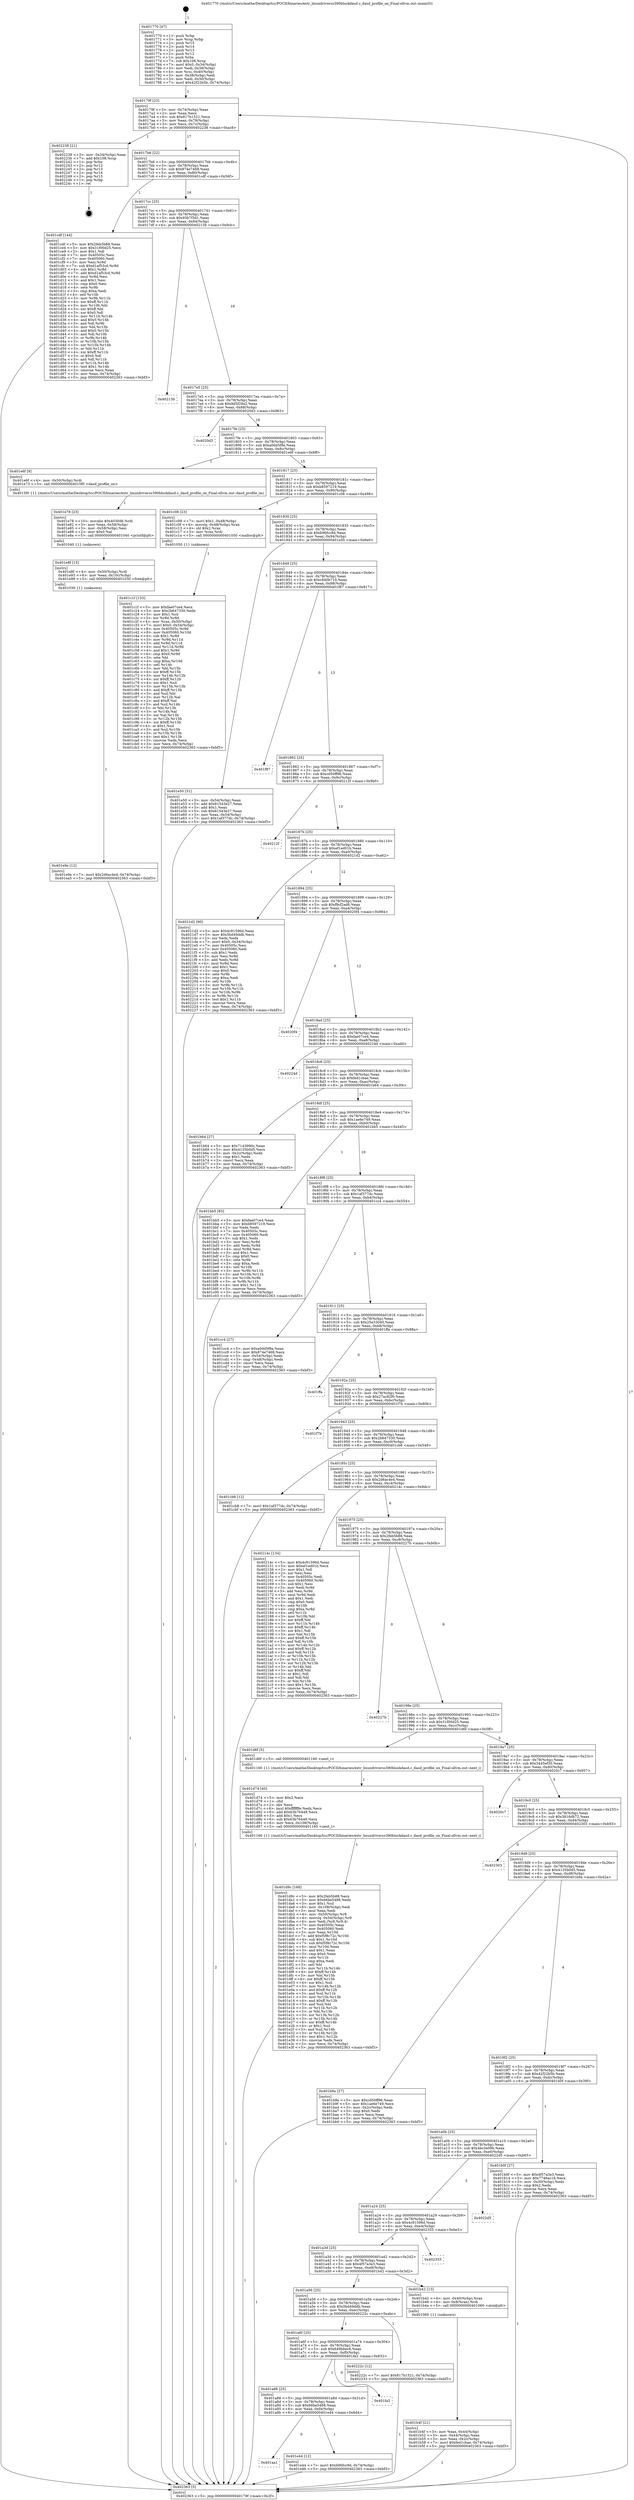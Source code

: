 digraph "0x401770" {
  label = "0x401770 (/mnt/c/Users/mathe/Desktop/tcc/POCII/binaries/extr_linuxdriverss390blockdasd.c_dasd_profile_on_Final-ollvm.out::main(0))"
  labelloc = "t"
  node[shape=record]

  Entry [label="",width=0.3,height=0.3,shape=circle,fillcolor=black,style=filled]
  "0x40179f" [label="{
     0x40179f [23]\l
     | [instrs]\l
     &nbsp;&nbsp;0x40179f \<+3\>: mov -0x74(%rbp),%eax\l
     &nbsp;&nbsp;0x4017a2 \<+2\>: mov %eax,%ecx\l
     &nbsp;&nbsp;0x4017a4 \<+6\>: sub $0x817b1521,%ecx\l
     &nbsp;&nbsp;0x4017aa \<+3\>: mov %eax,-0x78(%rbp)\l
     &nbsp;&nbsp;0x4017ad \<+3\>: mov %ecx,-0x7c(%rbp)\l
     &nbsp;&nbsp;0x4017b0 \<+6\>: je 0000000000402238 \<main+0xac8\>\l
  }"]
  "0x402238" [label="{
     0x402238 [21]\l
     | [instrs]\l
     &nbsp;&nbsp;0x402238 \<+3\>: mov -0x34(%rbp),%eax\l
     &nbsp;&nbsp;0x40223b \<+7\>: add $0x108,%rsp\l
     &nbsp;&nbsp;0x402242 \<+1\>: pop %rbx\l
     &nbsp;&nbsp;0x402243 \<+2\>: pop %r12\l
     &nbsp;&nbsp;0x402245 \<+2\>: pop %r13\l
     &nbsp;&nbsp;0x402247 \<+2\>: pop %r14\l
     &nbsp;&nbsp;0x402249 \<+2\>: pop %r15\l
     &nbsp;&nbsp;0x40224b \<+1\>: pop %rbp\l
     &nbsp;&nbsp;0x40224c \<+1\>: ret\l
  }"]
  "0x4017b6" [label="{
     0x4017b6 [22]\l
     | [instrs]\l
     &nbsp;&nbsp;0x4017b6 \<+5\>: jmp 00000000004017bb \<main+0x4b\>\l
     &nbsp;&nbsp;0x4017bb \<+3\>: mov -0x78(%rbp),%eax\l
     &nbsp;&nbsp;0x4017be \<+5\>: sub $0x874e7468,%eax\l
     &nbsp;&nbsp;0x4017c3 \<+3\>: mov %eax,-0x80(%rbp)\l
     &nbsp;&nbsp;0x4017c6 \<+6\>: je 0000000000401cdf \<main+0x56f\>\l
  }"]
  Exit [label="",width=0.3,height=0.3,shape=circle,fillcolor=black,style=filled,peripheries=2]
  "0x401cdf" [label="{
     0x401cdf [144]\l
     | [instrs]\l
     &nbsp;&nbsp;0x401cdf \<+5\>: mov $0x2feb5b88,%eax\l
     &nbsp;&nbsp;0x401ce4 \<+5\>: mov $0x31f00d25,%ecx\l
     &nbsp;&nbsp;0x401ce9 \<+2\>: mov $0x1,%dl\l
     &nbsp;&nbsp;0x401ceb \<+7\>: mov 0x40505c,%esi\l
     &nbsp;&nbsp;0x401cf2 \<+7\>: mov 0x405060,%edi\l
     &nbsp;&nbsp;0x401cf9 \<+3\>: mov %esi,%r8d\l
     &nbsp;&nbsp;0x401cfc \<+7\>: sub $0xd1af53cd,%r8d\l
     &nbsp;&nbsp;0x401d03 \<+4\>: sub $0x1,%r8d\l
     &nbsp;&nbsp;0x401d07 \<+7\>: add $0xd1af53cd,%r8d\l
     &nbsp;&nbsp;0x401d0e \<+4\>: imul %r8d,%esi\l
     &nbsp;&nbsp;0x401d12 \<+3\>: and $0x1,%esi\l
     &nbsp;&nbsp;0x401d15 \<+3\>: cmp $0x0,%esi\l
     &nbsp;&nbsp;0x401d18 \<+4\>: sete %r9b\l
     &nbsp;&nbsp;0x401d1c \<+3\>: cmp $0xa,%edi\l
     &nbsp;&nbsp;0x401d1f \<+4\>: setl %r10b\l
     &nbsp;&nbsp;0x401d23 \<+3\>: mov %r9b,%r11b\l
     &nbsp;&nbsp;0x401d26 \<+4\>: xor $0xff,%r11b\l
     &nbsp;&nbsp;0x401d2a \<+3\>: mov %r10b,%bl\l
     &nbsp;&nbsp;0x401d2d \<+3\>: xor $0xff,%bl\l
     &nbsp;&nbsp;0x401d30 \<+3\>: xor $0x0,%dl\l
     &nbsp;&nbsp;0x401d33 \<+3\>: mov %r11b,%r14b\l
     &nbsp;&nbsp;0x401d36 \<+4\>: and $0x0,%r14b\l
     &nbsp;&nbsp;0x401d3a \<+3\>: and %dl,%r9b\l
     &nbsp;&nbsp;0x401d3d \<+3\>: mov %bl,%r15b\l
     &nbsp;&nbsp;0x401d40 \<+4\>: and $0x0,%r15b\l
     &nbsp;&nbsp;0x401d44 \<+3\>: and %dl,%r10b\l
     &nbsp;&nbsp;0x401d47 \<+3\>: or %r9b,%r14b\l
     &nbsp;&nbsp;0x401d4a \<+3\>: or %r10b,%r15b\l
     &nbsp;&nbsp;0x401d4d \<+3\>: xor %r15b,%r14b\l
     &nbsp;&nbsp;0x401d50 \<+3\>: or %bl,%r11b\l
     &nbsp;&nbsp;0x401d53 \<+4\>: xor $0xff,%r11b\l
     &nbsp;&nbsp;0x401d57 \<+3\>: or $0x0,%dl\l
     &nbsp;&nbsp;0x401d5a \<+3\>: and %dl,%r11b\l
     &nbsp;&nbsp;0x401d5d \<+3\>: or %r11b,%r14b\l
     &nbsp;&nbsp;0x401d60 \<+4\>: test $0x1,%r14b\l
     &nbsp;&nbsp;0x401d64 \<+3\>: cmovne %ecx,%eax\l
     &nbsp;&nbsp;0x401d67 \<+3\>: mov %eax,-0x74(%rbp)\l
     &nbsp;&nbsp;0x401d6a \<+5\>: jmp 0000000000402363 \<main+0xbf3\>\l
  }"]
  "0x4017cc" [label="{
     0x4017cc [25]\l
     | [instrs]\l
     &nbsp;&nbsp;0x4017cc \<+5\>: jmp 00000000004017d1 \<main+0x61\>\l
     &nbsp;&nbsp;0x4017d1 \<+3\>: mov -0x78(%rbp),%eax\l
     &nbsp;&nbsp;0x4017d4 \<+5\>: sub $0x93b7f3d1,%eax\l
     &nbsp;&nbsp;0x4017d9 \<+6\>: mov %eax,-0x84(%rbp)\l
     &nbsp;&nbsp;0x4017df \<+6\>: je 000000000040213b \<main+0x9cb\>\l
  }"]
  "0x401e9e" [label="{
     0x401e9e [12]\l
     | [instrs]\l
     &nbsp;&nbsp;0x401e9e \<+7\>: movl $0x2d6ac4e4,-0x74(%rbp)\l
     &nbsp;&nbsp;0x401ea5 \<+5\>: jmp 0000000000402363 \<main+0xbf3\>\l
  }"]
  "0x40213b" [label="{
     0x40213b\l
  }", style=dashed]
  "0x4017e5" [label="{
     0x4017e5 [25]\l
     | [instrs]\l
     &nbsp;&nbsp;0x4017e5 \<+5\>: jmp 00000000004017ea \<main+0x7a\>\l
     &nbsp;&nbsp;0x4017ea \<+3\>: mov -0x78(%rbp),%eax\l
     &nbsp;&nbsp;0x4017ed \<+5\>: sub $0x9d5f29a2,%eax\l
     &nbsp;&nbsp;0x4017f2 \<+6\>: mov %eax,-0x88(%rbp)\l
     &nbsp;&nbsp;0x4017f8 \<+6\>: je 00000000004020d3 \<main+0x963\>\l
  }"]
  "0x401e8f" [label="{
     0x401e8f [15]\l
     | [instrs]\l
     &nbsp;&nbsp;0x401e8f \<+4\>: mov -0x50(%rbp),%rdi\l
     &nbsp;&nbsp;0x401e93 \<+6\>: mov %eax,-0x10c(%rbp)\l
     &nbsp;&nbsp;0x401e99 \<+5\>: call 0000000000401030 \<free@plt\>\l
     | [calls]\l
     &nbsp;&nbsp;0x401030 \{1\} (unknown)\l
  }"]
  "0x4020d3" [label="{
     0x4020d3\l
  }", style=dashed]
  "0x4017fe" [label="{
     0x4017fe [25]\l
     | [instrs]\l
     &nbsp;&nbsp;0x4017fe \<+5\>: jmp 0000000000401803 \<main+0x93\>\l
     &nbsp;&nbsp;0x401803 \<+3\>: mov -0x78(%rbp),%eax\l
     &nbsp;&nbsp;0x401806 \<+5\>: sub $0xa0dd5f8e,%eax\l
     &nbsp;&nbsp;0x40180b \<+6\>: mov %eax,-0x8c(%rbp)\l
     &nbsp;&nbsp;0x401811 \<+6\>: je 0000000000401e6f \<main+0x6ff\>\l
  }"]
  "0x401e78" [label="{
     0x401e78 [23]\l
     | [instrs]\l
     &nbsp;&nbsp;0x401e78 \<+10\>: movabs $0x4030d6,%rdi\l
     &nbsp;&nbsp;0x401e82 \<+3\>: mov %eax,-0x58(%rbp)\l
     &nbsp;&nbsp;0x401e85 \<+3\>: mov -0x58(%rbp),%esi\l
     &nbsp;&nbsp;0x401e88 \<+2\>: mov $0x0,%al\l
     &nbsp;&nbsp;0x401e8a \<+5\>: call 0000000000401040 \<printf@plt\>\l
     | [calls]\l
     &nbsp;&nbsp;0x401040 \{1\} (unknown)\l
  }"]
  "0x401e6f" [label="{
     0x401e6f [9]\l
     | [instrs]\l
     &nbsp;&nbsp;0x401e6f \<+4\>: mov -0x50(%rbp),%rdi\l
     &nbsp;&nbsp;0x401e73 \<+5\>: call 00000000004015f0 \<dasd_profile_on\>\l
     | [calls]\l
     &nbsp;&nbsp;0x4015f0 \{1\} (/mnt/c/Users/mathe/Desktop/tcc/POCII/binaries/extr_linuxdriverss390blockdasd.c_dasd_profile_on_Final-ollvm.out::dasd_profile_on)\l
  }"]
  "0x401817" [label="{
     0x401817 [25]\l
     | [instrs]\l
     &nbsp;&nbsp;0x401817 \<+5\>: jmp 000000000040181c \<main+0xac\>\l
     &nbsp;&nbsp;0x40181c \<+3\>: mov -0x78(%rbp),%eax\l
     &nbsp;&nbsp;0x40181f \<+5\>: sub $0xb8597219,%eax\l
     &nbsp;&nbsp;0x401824 \<+6\>: mov %eax,-0x90(%rbp)\l
     &nbsp;&nbsp;0x40182a \<+6\>: je 0000000000401c08 \<main+0x498\>\l
  }"]
  "0x401aa1" [label="{
     0x401aa1\l
  }", style=dashed]
  "0x401c08" [label="{
     0x401c08 [23]\l
     | [instrs]\l
     &nbsp;&nbsp;0x401c08 \<+7\>: movl $0x1,-0x48(%rbp)\l
     &nbsp;&nbsp;0x401c0f \<+4\>: movslq -0x48(%rbp),%rax\l
     &nbsp;&nbsp;0x401c13 \<+4\>: shl $0x2,%rax\l
     &nbsp;&nbsp;0x401c17 \<+3\>: mov %rax,%rdi\l
     &nbsp;&nbsp;0x401c1a \<+5\>: call 0000000000401050 \<malloc@plt\>\l
     | [calls]\l
     &nbsp;&nbsp;0x401050 \{1\} (unknown)\l
  }"]
  "0x401830" [label="{
     0x401830 [25]\l
     | [instrs]\l
     &nbsp;&nbsp;0x401830 \<+5\>: jmp 0000000000401835 \<main+0xc5\>\l
     &nbsp;&nbsp;0x401835 \<+3\>: mov -0x78(%rbp),%eax\l
     &nbsp;&nbsp;0x401838 \<+5\>: sub $0xb96fcc9d,%eax\l
     &nbsp;&nbsp;0x40183d \<+6\>: mov %eax,-0x94(%rbp)\l
     &nbsp;&nbsp;0x401843 \<+6\>: je 0000000000401e50 \<main+0x6e0\>\l
  }"]
  "0x401e44" [label="{
     0x401e44 [12]\l
     | [instrs]\l
     &nbsp;&nbsp;0x401e44 \<+7\>: movl $0xb96fcc9d,-0x74(%rbp)\l
     &nbsp;&nbsp;0x401e4b \<+5\>: jmp 0000000000402363 \<main+0xbf3\>\l
  }"]
  "0x401e50" [label="{
     0x401e50 [31]\l
     | [instrs]\l
     &nbsp;&nbsp;0x401e50 \<+3\>: mov -0x54(%rbp),%eax\l
     &nbsp;&nbsp;0x401e53 \<+5\>: add $0x61543e27,%eax\l
     &nbsp;&nbsp;0x401e58 \<+3\>: add $0x1,%eax\l
     &nbsp;&nbsp;0x401e5b \<+5\>: sub $0x61543e27,%eax\l
     &nbsp;&nbsp;0x401e60 \<+3\>: mov %eax,-0x54(%rbp)\l
     &nbsp;&nbsp;0x401e63 \<+7\>: movl $0x1af377dc,-0x74(%rbp)\l
     &nbsp;&nbsp;0x401e6a \<+5\>: jmp 0000000000402363 \<main+0xbf3\>\l
  }"]
  "0x401849" [label="{
     0x401849 [25]\l
     | [instrs]\l
     &nbsp;&nbsp;0x401849 \<+5\>: jmp 000000000040184e \<main+0xde\>\l
     &nbsp;&nbsp;0x40184e \<+3\>: mov -0x78(%rbp),%eax\l
     &nbsp;&nbsp;0x401851 \<+5\>: sub $0xc840b710,%eax\l
     &nbsp;&nbsp;0x401856 \<+6\>: mov %eax,-0x98(%rbp)\l
     &nbsp;&nbsp;0x40185c \<+6\>: je 0000000000401f87 \<main+0x817\>\l
  }"]
  "0x401a88" [label="{
     0x401a88 [25]\l
     | [instrs]\l
     &nbsp;&nbsp;0x401a88 \<+5\>: jmp 0000000000401a8d \<main+0x31d\>\l
     &nbsp;&nbsp;0x401a8d \<+3\>: mov -0x78(%rbp),%eax\l
     &nbsp;&nbsp;0x401a90 \<+5\>: sub $0x66be5488,%eax\l
     &nbsp;&nbsp;0x401a95 \<+6\>: mov %eax,-0xf4(%rbp)\l
     &nbsp;&nbsp;0x401a9b \<+6\>: je 0000000000401e44 \<main+0x6d4\>\l
  }"]
  "0x401f87" [label="{
     0x401f87\l
  }", style=dashed]
  "0x401862" [label="{
     0x401862 [25]\l
     | [instrs]\l
     &nbsp;&nbsp;0x401862 \<+5\>: jmp 0000000000401867 \<main+0xf7\>\l
     &nbsp;&nbsp;0x401867 \<+3\>: mov -0x78(%rbp),%eax\l
     &nbsp;&nbsp;0x40186a \<+5\>: sub $0xcd50ff96,%eax\l
     &nbsp;&nbsp;0x40186f \<+6\>: mov %eax,-0x9c(%rbp)\l
     &nbsp;&nbsp;0x401875 \<+6\>: je 000000000040212f \<main+0x9bf\>\l
  }"]
  "0x401fa2" [label="{
     0x401fa2\l
  }", style=dashed]
  "0x40212f" [label="{
     0x40212f\l
  }", style=dashed]
  "0x40187b" [label="{
     0x40187b [25]\l
     | [instrs]\l
     &nbsp;&nbsp;0x40187b \<+5\>: jmp 0000000000401880 \<main+0x110\>\l
     &nbsp;&nbsp;0x401880 \<+3\>: mov -0x78(%rbp),%eax\l
     &nbsp;&nbsp;0x401883 \<+5\>: sub $0xef1ed01b,%eax\l
     &nbsp;&nbsp;0x401888 \<+6\>: mov %eax,-0xa0(%rbp)\l
     &nbsp;&nbsp;0x40188e \<+6\>: je 00000000004021d2 \<main+0xa62\>\l
  }"]
  "0x401a6f" [label="{
     0x401a6f [25]\l
     | [instrs]\l
     &nbsp;&nbsp;0x401a6f \<+5\>: jmp 0000000000401a74 \<main+0x304\>\l
     &nbsp;&nbsp;0x401a74 \<+3\>: mov -0x78(%rbp),%eax\l
     &nbsp;&nbsp;0x401a77 \<+5\>: sub $0x649bbec6,%eax\l
     &nbsp;&nbsp;0x401a7c \<+6\>: mov %eax,-0xf0(%rbp)\l
     &nbsp;&nbsp;0x401a82 \<+6\>: je 0000000000401fa2 \<main+0x832\>\l
  }"]
  "0x4021d2" [label="{
     0x4021d2 [90]\l
     | [instrs]\l
     &nbsp;&nbsp;0x4021d2 \<+5\>: mov $0x4c91596d,%eax\l
     &nbsp;&nbsp;0x4021d7 \<+5\>: mov $0x5bd49ddb,%ecx\l
     &nbsp;&nbsp;0x4021dc \<+2\>: xor %edx,%edx\l
     &nbsp;&nbsp;0x4021de \<+7\>: movl $0x0,-0x34(%rbp)\l
     &nbsp;&nbsp;0x4021e5 \<+7\>: mov 0x40505c,%esi\l
     &nbsp;&nbsp;0x4021ec \<+7\>: mov 0x405060,%edi\l
     &nbsp;&nbsp;0x4021f3 \<+3\>: sub $0x1,%edx\l
     &nbsp;&nbsp;0x4021f6 \<+3\>: mov %esi,%r8d\l
     &nbsp;&nbsp;0x4021f9 \<+3\>: add %edx,%r8d\l
     &nbsp;&nbsp;0x4021fc \<+4\>: imul %r8d,%esi\l
     &nbsp;&nbsp;0x402200 \<+3\>: and $0x1,%esi\l
     &nbsp;&nbsp;0x402203 \<+3\>: cmp $0x0,%esi\l
     &nbsp;&nbsp;0x402206 \<+4\>: sete %r9b\l
     &nbsp;&nbsp;0x40220a \<+3\>: cmp $0xa,%edi\l
     &nbsp;&nbsp;0x40220d \<+4\>: setl %r10b\l
     &nbsp;&nbsp;0x402211 \<+3\>: mov %r9b,%r11b\l
     &nbsp;&nbsp;0x402214 \<+3\>: and %r10b,%r11b\l
     &nbsp;&nbsp;0x402217 \<+3\>: xor %r10b,%r9b\l
     &nbsp;&nbsp;0x40221a \<+3\>: or %r9b,%r11b\l
     &nbsp;&nbsp;0x40221d \<+4\>: test $0x1,%r11b\l
     &nbsp;&nbsp;0x402221 \<+3\>: cmovne %ecx,%eax\l
     &nbsp;&nbsp;0x402224 \<+3\>: mov %eax,-0x74(%rbp)\l
     &nbsp;&nbsp;0x402227 \<+5\>: jmp 0000000000402363 \<main+0xbf3\>\l
  }"]
  "0x401894" [label="{
     0x401894 [25]\l
     | [instrs]\l
     &nbsp;&nbsp;0x401894 \<+5\>: jmp 0000000000401899 \<main+0x129\>\l
     &nbsp;&nbsp;0x401899 \<+3\>: mov -0x78(%rbp),%eax\l
     &nbsp;&nbsp;0x40189c \<+5\>: sub $0xf9cf2ad6,%eax\l
     &nbsp;&nbsp;0x4018a1 \<+6\>: mov %eax,-0xa4(%rbp)\l
     &nbsp;&nbsp;0x4018a7 \<+6\>: je 00000000004020f4 \<main+0x984\>\l
  }"]
  "0x40222c" [label="{
     0x40222c [12]\l
     | [instrs]\l
     &nbsp;&nbsp;0x40222c \<+7\>: movl $0x817b1521,-0x74(%rbp)\l
     &nbsp;&nbsp;0x402233 \<+5\>: jmp 0000000000402363 \<main+0xbf3\>\l
  }"]
  "0x4020f4" [label="{
     0x4020f4\l
  }", style=dashed]
  "0x4018ad" [label="{
     0x4018ad [25]\l
     | [instrs]\l
     &nbsp;&nbsp;0x4018ad \<+5\>: jmp 00000000004018b2 \<main+0x142\>\l
     &nbsp;&nbsp;0x4018b2 \<+3\>: mov -0x78(%rbp),%eax\l
     &nbsp;&nbsp;0x4018b5 \<+5\>: sub $0xfae07ce4,%eax\l
     &nbsp;&nbsp;0x4018ba \<+6\>: mov %eax,-0xa8(%rbp)\l
     &nbsp;&nbsp;0x4018c0 \<+6\>: je 000000000040224d \<main+0xadd\>\l
  }"]
  "0x401d9c" [label="{
     0x401d9c [168]\l
     | [instrs]\l
     &nbsp;&nbsp;0x401d9c \<+5\>: mov $0x2feb5b88,%ecx\l
     &nbsp;&nbsp;0x401da1 \<+5\>: mov $0x66be5488,%edx\l
     &nbsp;&nbsp;0x401da6 \<+3\>: mov $0x1,%sil\l
     &nbsp;&nbsp;0x401da9 \<+6\>: mov -0x108(%rbp),%edi\l
     &nbsp;&nbsp;0x401daf \<+3\>: imul %eax,%edi\l
     &nbsp;&nbsp;0x401db2 \<+4\>: mov -0x50(%rbp),%r8\l
     &nbsp;&nbsp;0x401db6 \<+4\>: movslq -0x54(%rbp),%r9\l
     &nbsp;&nbsp;0x401dba \<+4\>: mov %edi,(%r8,%r9,4)\l
     &nbsp;&nbsp;0x401dbe \<+7\>: mov 0x40505c,%eax\l
     &nbsp;&nbsp;0x401dc5 \<+7\>: mov 0x405060,%edi\l
     &nbsp;&nbsp;0x401dcc \<+3\>: mov %eax,%r10d\l
     &nbsp;&nbsp;0x401dcf \<+7\>: add $0xf5f8c72c,%r10d\l
     &nbsp;&nbsp;0x401dd6 \<+4\>: sub $0x1,%r10d\l
     &nbsp;&nbsp;0x401dda \<+7\>: sub $0xf5f8c72c,%r10d\l
     &nbsp;&nbsp;0x401de1 \<+4\>: imul %r10d,%eax\l
     &nbsp;&nbsp;0x401de5 \<+3\>: and $0x1,%eax\l
     &nbsp;&nbsp;0x401de8 \<+3\>: cmp $0x0,%eax\l
     &nbsp;&nbsp;0x401deb \<+4\>: sete %r11b\l
     &nbsp;&nbsp;0x401def \<+3\>: cmp $0xa,%edi\l
     &nbsp;&nbsp;0x401df2 \<+3\>: setl %bl\l
     &nbsp;&nbsp;0x401df5 \<+3\>: mov %r11b,%r14b\l
     &nbsp;&nbsp;0x401df8 \<+4\>: xor $0xff,%r14b\l
     &nbsp;&nbsp;0x401dfc \<+3\>: mov %bl,%r15b\l
     &nbsp;&nbsp;0x401dff \<+4\>: xor $0xff,%r15b\l
     &nbsp;&nbsp;0x401e03 \<+4\>: xor $0x1,%sil\l
     &nbsp;&nbsp;0x401e07 \<+3\>: mov %r14b,%r12b\l
     &nbsp;&nbsp;0x401e0a \<+4\>: and $0xff,%r12b\l
     &nbsp;&nbsp;0x401e0e \<+3\>: and %sil,%r11b\l
     &nbsp;&nbsp;0x401e11 \<+3\>: mov %r15b,%r13b\l
     &nbsp;&nbsp;0x401e14 \<+4\>: and $0xff,%r13b\l
     &nbsp;&nbsp;0x401e18 \<+3\>: and %sil,%bl\l
     &nbsp;&nbsp;0x401e1b \<+3\>: or %r11b,%r12b\l
     &nbsp;&nbsp;0x401e1e \<+3\>: or %bl,%r13b\l
     &nbsp;&nbsp;0x401e21 \<+3\>: xor %r13b,%r12b\l
     &nbsp;&nbsp;0x401e24 \<+3\>: or %r15b,%r14b\l
     &nbsp;&nbsp;0x401e27 \<+4\>: xor $0xff,%r14b\l
     &nbsp;&nbsp;0x401e2b \<+4\>: or $0x1,%sil\l
     &nbsp;&nbsp;0x401e2f \<+3\>: and %sil,%r14b\l
     &nbsp;&nbsp;0x401e32 \<+3\>: or %r14b,%r12b\l
     &nbsp;&nbsp;0x401e35 \<+4\>: test $0x1,%r12b\l
     &nbsp;&nbsp;0x401e39 \<+3\>: cmovne %edx,%ecx\l
     &nbsp;&nbsp;0x401e3c \<+3\>: mov %ecx,-0x74(%rbp)\l
     &nbsp;&nbsp;0x401e3f \<+5\>: jmp 0000000000402363 \<main+0xbf3\>\l
  }"]
  "0x40224d" [label="{
     0x40224d\l
  }", style=dashed]
  "0x4018c6" [label="{
     0x4018c6 [25]\l
     | [instrs]\l
     &nbsp;&nbsp;0x4018c6 \<+5\>: jmp 00000000004018cb \<main+0x15b\>\l
     &nbsp;&nbsp;0x4018cb \<+3\>: mov -0x78(%rbp),%eax\l
     &nbsp;&nbsp;0x4018ce \<+5\>: sub $0xfed1cbae,%eax\l
     &nbsp;&nbsp;0x4018d3 \<+6\>: mov %eax,-0xac(%rbp)\l
     &nbsp;&nbsp;0x4018d9 \<+6\>: je 0000000000401b64 \<main+0x3f4\>\l
  }"]
  "0x401d74" [label="{
     0x401d74 [40]\l
     | [instrs]\l
     &nbsp;&nbsp;0x401d74 \<+5\>: mov $0x2,%ecx\l
     &nbsp;&nbsp;0x401d79 \<+1\>: cltd\l
     &nbsp;&nbsp;0x401d7a \<+2\>: idiv %ecx\l
     &nbsp;&nbsp;0x401d7c \<+6\>: imul $0xfffffffe,%edx,%ecx\l
     &nbsp;&nbsp;0x401d82 \<+6\>: add $0x63b76449,%ecx\l
     &nbsp;&nbsp;0x401d88 \<+3\>: add $0x1,%ecx\l
     &nbsp;&nbsp;0x401d8b \<+6\>: sub $0x63b76449,%ecx\l
     &nbsp;&nbsp;0x401d91 \<+6\>: mov %ecx,-0x108(%rbp)\l
     &nbsp;&nbsp;0x401d97 \<+5\>: call 0000000000401160 \<next_i\>\l
     | [calls]\l
     &nbsp;&nbsp;0x401160 \{1\} (/mnt/c/Users/mathe/Desktop/tcc/POCII/binaries/extr_linuxdriverss390blockdasd.c_dasd_profile_on_Final-ollvm.out::next_i)\l
  }"]
  "0x401b64" [label="{
     0x401b64 [27]\l
     | [instrs]\l
     &nbsp;&nbsp;0x401b64 \<+5\>: mov $0x7143990c,%eax\l
     &nbsp;&nbsp;0x401b69 \<+5\>: mov $0x4135b0d5,%ecx\l
     &nbsp;&nbsp;0x401b6e \<+3\>: mov -0x2c(%rbp),%edx\l
     &nbsp;&nbsp;0x401b71 \<+3\>: cmp $0x1,%edx\l
     &nbsp;&nbsp;0x401b74 \<+3\>: cmovl %ecx,%eax\l
     &nbsp;&nbsp;0x401b77 \<+3\>: mov %eax,-0x74(%rbp)\l
     &nbsp;&nbsp;0x401b7a \<+5\>: jmp 0000000000402363 \<main+0xbf3\>\l
  }"]
  "0x4018df" [label="{
     0x4018df [25]\l
     | [instrs]\l
     &nbsp;&nbsp;0x4018df \<+5\>: jmp 00000000004018e4 \<main+0x174\>\l
     &nbsp;&nbsp;0x4018e4 \<+3\>: mov -0x78(%rbp),%eax\l
     &nbsp;&nbsp;0x4018e7 \<+5\>: sub $0x1ae6e749,%eax\l
     &nbsp;&nbsp;0x4018ec \<+6\>: mov %eax,-0xb0(%rbp)\l
     &nbsp;&nbsp;0x4018f2 \<+6\>: je 0000000000401bb5 \<main+0x445\>\l
  }"]
  "0x401c1f" [label="{
     0x401c1f [153]\l
     | [instrs]\l
     &nbsp;&nbsp;0x401c1f \<+5\>: mov $0xfae07ce4,%ecx\l
     &nbsp;&nbsp;0x401c24 \<+5\>: mov $0x2b647330,%edx\l
     &nbsp;&nbsp;0x401c29 \<+3\>: mov $0x1,%sil\l
     &nbsp;&nbsp;0x401c2c \<+3\>: xor %r8d,%r8d\l
     &nbsp;&nbsp;0x401c2f \<+4\>: mov %rax,-0x50(%rbp)\l
     &nbsp;&nbsp;0x401c33 \<+7\>: movl $0x0,-0x54(%rbp)\l
     &nbsp;&nbsp;0x401c3a \<+8\>: mov 0x40505c,%r9d\l
     &nbsp;&nbsp;0x401c42 \<+8\>: mov 0x405060,%r10d\l
     &nbsp;&nbsp;0x401c4a \<+4\>: sub $0x1,%r8d\l
     &nbsp;&nbsp;0x401c4e \<+3\>: mov %r9d,%r11d\l
     &nbsp;&nbsp;0x401c51 \<+3\>: add %r8d,%r11d\l
     &nbsp;&nbsp;0x401c54 \<+4\>: imul %r11d,%r9d\l
     &nbsp;&nbsp;0x401c58 \<+4\>: and $0x1,%r9d\l
     &nbsp;&nbsp;0x401c5c \<+4\>: cmp $0x0,%r9d\l
     &nbsp;&nbsp;0x401c60 \<+3\>: sete %bl\l
     &nbsp;&nbsp;0x401c63 \<+4\>: cmp $0xa,%r10d\l
     &nbsp;&nbsp;0x401c67 \<+4\>: setl %r14b\l
     &nbsp;&nbsp;0x401c6b \<+3\>: mov %bl,%r15b\l
     &nbsp;&nbsp;0x401c6e \<+4\>: xor $0xff,%r15b\l
     &nbsp;&nbsp;0x401c72 \<+3\>: mov %r14b,%r12b\l
     &nbsp;&nbsp;0x401c75 \<+4\>: xor $0xff,%r12b\l
     &nbsp;&nbsp;0x401c79 \<+4\>: xor $0x1,%sil\l
     &nbsp;&nbsp;0x401c7d \<+3\>: mov %r15b,%r13b\l
     &nbsp;&nbsp;0x401c80 \<+4\>: and $0xff,%r13b\l
     &nbsp;&nbsp;0x401c84 \<+3\>: and %sil,%bl\l
     &nbsp;&nbsp;0x401c87 \<+3\>: mov %r12b,%al\l
     &nbsp;&nbsp;0x401c8a \<+2\>: and $0xff,%al\l
     &nbsp;&nbsp;0x401c8c \<+3\>: and %sil,%r14b\l
     &nbsp;&nbsp;0x401c8f \<+3\>: or %bl,%r13b\l
     &nbsp;&nbsp;0x401c92 \<+3\>: or %r14b,%al\l
     &nbsp;&nbsp;0x401c95 \<+3\>: xor %al,%r13b\l
     &nbsp;&nbsp;0x401c98 \<+3\>: or %r12b,%r15b\l
     &nbsp;&nbsp;0x401c9b \<+4\>: xor $0xff,%r15b\l
     &nbsp;&nbsp;0x401c9f \<+4\>: or $0x1,%sil\l
     &nbsp;&nbsp;0x401ca3 \<+3\>: and %sil,%r15b\l
     &nbsp;&nbsp;0x401ca6 \<+3\>: or %r15b,%r13b\l
     &nbsp;&nbsp;0x401ca9 \<+4\>: test $0x1,%r13b\l
     &nbsp;&nbsp;0x401cad \<+3\>: cmovne %edx,%ecx\l
     &nbsp;&nbsp;0x401cb0 \<+3\>: mov %ecx,-0x74(%rbp)\l
     &nbsp;&nbsp;0x401cb3 \<+5\>: jmp 0000000000402363 \<main+0xbf3\>\l
  }"]
  "0x401bb5" [label="{
     0x401bb5 [83]\l
     | [instrs]\l
     &nbsp;&nbsp;0x401bb5 \<+5\>: mov $0xfae07ce4,%eax\l
     &nbsp;&nbsp;0x401bba \<+5\>: mov $0xb8597219,%ecx\l
     &nbsp;&nbsp;0x401bbf \<+2\>: xor %edx,%edx\l
     &nbsp;&nbsp;0x401bc1 \<+7\>: mov 0x40505c,%esi\l
     &nbsp;&nbsp;0x401bc8 \<+7\>: mov 0x405060,%edi\l
     &nbsp;&nbsp;0x401bcf \<+3\>: sub $0x1,%edx\l
     &nbsp;&nbsp;0x401bd2 \<+3\>: mov %esi,%r8d\l
     &nbsp;&nbsp;0x401bd5 \<+3\>: add %edx,%r8d\l
     &nbsp;&nbsp;0x401bd8 \<+4\>: imul %r8d,%esi\l
     &nbsp;&nbsp;0x401bdc \<+3\>: and $0x1,%esi\l
     &nbsp;&nbsp;0x401bdf \<+3\>: cmp $0x0,%esi\l
     &nbsp;&nbsp;0x401be2 \<+4\>: sete %r9b\l
     &nbsp;&nbsp;0x401be6 \<+3\>: cmp $0xa,%edi\l
     &nbsp;&nbsp;0x401be9 \<+4\>: setl %r10b\l
     &nbsp;&nbsp;0x401bed \<+3\>: mov %r9b,%r11b\l
     &nbsp;&nbsp;0x401bf0 \<+3\>: and %r10b,%r11b\l
     &nbsp;&nbsp;0x401bf3 \<+3\>: xor %r10b,%r9b\l
     &nbsp;&nbsp;0x401bf6 \<+3\>: or %r9b,%r11b\l
     &nbsp;&nbsp;0x401bf9 \<+4\>: test $0x1,%r11b\l
     &nbsp;&nbsp;0x401bfd \<+3\>: cmovne %ecx,%eax\l
     &nbsp;&nbsp;0x401c00 \<+3\>: mov %eax,-0x74(%rbp)\l
     &nbsp;&nbsp;0x401c03 \<+5\>: jmp 0000000000402363 \<main+0xbf3\>\l
  }"]
  "0x4018f8" [label="{
     0x4018f8 [25]\l
     | [instrs]\l
     &nbsp;&nbsp;0x4018f8 \<+5\>: jmp 00000000004018fd \<main+0x18d\>\l
     &nbsp;&nbsp;0x4018fd \<+3\>: mov -0x78(%rbp),%eax\l
     &nbsp;&nbsp;0x401900 \<+5\>: sub $0x1af377dc,%eax\l
     &nbsp;&nbsp;0x401905 \<+6\>: mov %eax,-0xb4(%rbp)\l
     &nbsp;&nbsp;0x40190b \<+6\>: je 0000000000401cc4 \<main+0x554\>\l
  }"]
  "0x401b4f" [label="{
     0x401b4f [21]\l
     | [instrs]\l
     &nbsp;&nbsp;0x401b4f \<+3\>: mov %eax,-0x44(%rbp)\l
     &nbsp;&nbsp;0x401b52 \<+3\>: mov -0x44(%rbp),%eax\l
     &nbsp;&nbsp;0x401b55 \<+3\>: mov %eax,-0x2c(%rbp)\l
     &nbsp;&nbsp;0x401b58 \<+7\>: movl $0xfed1cbae,-0x74(%rbp)\l
     &nbsp;&nbsp;0x401b5f \<+5\>: jmp 0000000000402363 \<main+0xbf3\>\l
  }"]
  "0x401cc4" [label="{
     0x401cc4 [27]\l
     | [instrs]\l
     &nbsp;&nbsp;0x401cc4 \<+5\>: mov $0xa0dd5f8e,%eax\l
     &nbsp;&nbsp;0x401cc9 \<+5\>: mov $0x874e7468,%ecx\l
     &nbsp;&nbsp;0x401cce \<+3\>: mov -0x54(%rbp),%edx\l
     &nbsp;&nbsp;0x401cd1 \<+3\>: cmp -0x48(%rbp),%edx\l
     &nbsp;&nbsp;0x401cd4 \<+3\>: cmovl %ecx,%eax\l
     &nbsp;&nbsp;0x401cd7 \<+3\>: mov %eax,-0x74(%rbp)\l
     &nbsp;&nbsp;0x401cda \<+5\>: jmp 0000000000402363 \<main+0xbf3\>\l
  }"]
  "0x401911" [label="{
     0x401911 [25]\l
     | [instrs]\l
     &nbsp;&nbsp;0x401911 \<+5\>: jmp 0000000000401916 \<main+0x1a6\>\l
     &nbsp;&nbsp;0x401916 \<+3\>: mov -0x78(%rbp),%eax\l
     &nbsp;&nbsp;0x401919 \<+5\>: sub $0x25e33040,%eax\l
     &nbsp;&nbsp;0x40191e \<+6\>: mov %eax,-0xb8(%rbp)\l
     &nbsp;&nbsp;0x401924 \<+6\>: je 0000000000401ffa \<main+0x88a\>\l
  }"]
  "0x401a56" [label="{
     0x401a56 [25]\l
     | [instrs]\l
     &nbsp;&nbsp;0x401a56 \<+5\>: jmp 0000000000401a5b \<main+0x2eb\>\l
     &nbsp;&nbsp;0x401a5b \<+3\>: mov -0x78(%rbp),%eax\l
     &nbsp;&nbsp;0x401a5e \<+5\>: sub $0x5bd49ddb,%eax\l
     &nbsp;&nbsp;0x401a63 \<+6\>: mov %eax,-0xec(%rbp)\l
     &nbsp;&nbsp;0x401a69 \<+6\>: je 000000000040222c \<main+0xabc\>\l
  }"]
  "0x401ffa" [label="{
     0x401ffa\l
  }", style=dashed]
  "0x40192a" [label="{
     0x40192a [25]\l
     | [instrs]\l
     &nbsp;&nbsp;0x40192a \<+5\>: jmp 000000000040192f \<main+0x1bf\>\l
     &nbsp;&nbsp;0x40192f \<+3\>: mov -0x78(%rbp),%eax\l
     &nbsp;&nbsp;0x401932 \<+5\>: sub $0x27ac82f0,%eax\l
     &nbsp;&nbsp;0x401937 \<+6\>: mov %eax,-0xbc(%rbp)\l
     &nbsp;&nbsp;0x40193d \<+6\>: je 0000000000401f7b \<main+0x80b\>\l
  }"]
  "0x401b42" [label="{
     0x401b42 [13]\l
     | [instrs]\l
     &nbsp;&nbsp;0x401b42 \<+4\>: mov -0x40(%rbp),%rax\l
     &nbsp;&nbsp;0x401b46 \<+4\>: mov 0x8(%rax),%rdi\l
     &nbsp;&nbsp;0x401b4a \<+5\>: call 0000000000401060 \<atoi@plt\>\l
     | [calls]\l
     &nbsp;&nbsp;0x401060 \{1\} (unknown)\l
  }"]
  "0x401f7b" [label="{
     0x401f7b\l
  }", style=dashed]
  "0x401943" [label="{
     0x401943 [25]\l
     | [instrs]\l
     &nbsp;&nbsp;0x401943 \<+5\>: jmp 0000000000401948 \<main+0x1d8\>\l
     &nbsp;&nbsp;0x401948 \<+3\>: mov -0x78(%rbp),%eax\l
     &nbsp;&nbsp;0x40194b \<+5\>: sub $0x2b647330,%eax\l
     &nbsp;&nbsp;0x401950 \<+6\>: mov %eax,-0xc0(%rbp)\l
     &nbsp;&nbsp;0x401956 \<+6\>: je 0000000000401cb8 \<main+0x548\>\l
  }"]
  "0x401a3d" [label="{
     0x401a3d [25]\l
     | [instrs]\l
     &nbsp;&nbsp;0x401a3d \<+5\>: jmp 0000000000401a42 \<main+0x2d2\>\l
     &nbsp;&nbsp;0x401a42 \<+3\>: mov -0x78(%rbp),%eax\l
     &nbsp;&nbsp;0x401a45 \<+5\>: sub $0x4f57a3e3,%eax\l
     &nbsp;&nbsp;0x401a4a \<+6\>: mov %eax,-0xe8(%rbp)\l
     &nbsp;&nbsp;0x401a50 \<+6\>: je 0000000000401b42 \<main+0x3d2\>\l
  }"]
  "0x401cb8" [label="{
     0x401cb8 [12]\l
     | [instrs]\l
     &nbsp;&nbsp;0x401cb8 \<+7\>: movl $0x1af377dc,-0x74(%rbp)\l
     &nbsp;&nbsp;0x401cbf \<+5\>: jmp 0000000000402363 \<main+0xbf3\>\l
  }"]
  "0x40195c" [label="{
     0x40195c [25]\l
     | [instrs]\l
     &nbsp;&nbsp;0x40195c \<+5\>: jmp 0000000000401961 \<main+0x1f1\>\l
     &nbsp;&nbsp;0x401961 \<+3\>: mov -0x78(%rbp),%eax\l
     &nbsp;&nbsp;0x401964 \<+5\>: sub $0x2d6ac4e4,%eax\l
     &nbsp;&nbsp;0x401969 \<+6\>: mov %eax,-0xc4(%rbp)\l
     &nbsp;&nbsp;0x40196f \<+6\>: je 000000000040214c \<main+0x9dc\>\l
  }"]
  "0x402355" [label="{
     0x402355\l
  }", style=dashed]
  "0x40214c" [label="{
     0x40214c [134]\l
     | [instrs]\l
     &nbsp;&nbsp;0x40214c \<+5\>: mov $0x4c91596d,%eax\l
     &nbsp;&nbsp;0x402151 \<+5\>: mov $0xef1ed01b,%ecx\l
     &nbsp;&nbsp;0x402156 \<+2\>: mov $0x1,%dl\l
     &nbsp;&nbsp;0x402158 \<+2\>: xor %esi,%esi\l
     &nbsp;&nbsp;0x40215a \<+7\>: mov 0x40505c,%edi\l
     &nbsp;&nbsp;0x402161 \<+8\>: mov 0x405060,%r8d\l
     &nbsp;&nbsp;0x402169 \<+3\>: sub $0x1,%esi\l
     &nbsp;&nbsp;0x40216c \<+3\>: mov %edi,%r9d\l
     &nbsp;&nbsp;0x40216f \<+3\>: add %esi,%r9d\l
     &nbsp;&nbsp;0x402172 \<+4\>: imul %r9d,%edi\l
     &nbsp;&nbsp;0x402176 \<+3\>: and $0x1,%edi\l
     &nbsp;&nbsp;0x402179 \<+3\>: cmp $0x0,%edi\l
     &nbsp;&nbsp;0x40217c \<+4\>: sete %r10b\l
     &nbsp;&nbsp;0x402180 \<+4\>: cmp $0xa,%r8d\l
     &nbsp;&nbsp;0x402184 \<+4\>: setl %r11b\l
     &nbsp;&nbsp;0x402188 \<+3\>: mov %r10b,%bl\l
     &nbsp;&nbsp;0x40218b \<+3\>: xor $0xff,%bl\l
     &nbsp;&nbsp;0x40218e \<+3\>: mov %r11b,%r14b\l
     &nbsp;&nbsp;0x402191 \<+4\>: xor $0xff,%r14b\l
     &nbsp;&nbsp;0x402195 \<+3\>: xor $0x1,%dl\l
     &nbsp;&nbsp;0x402198 \<+3\>: mov %bl,%r15b\l
     &nbsp;&nbsp;0x40219b \<+4\>: and $0xff,%r15b\l
     &nbsp;&nbsp;0x40219f \<+3\>: and %dl,%r10b\l
     &nbsp;&nbsp;0x4021a2 \<+3\>: mov %r14b,%r12b\l
     &nbsp;&nbsp;0x4021a5 \<+4\>: and $0xff,%r12b\l
     &nbsp;&nbsp;0x4021a9 \<+3\>: and %dl,%r11b\l
     &nbsp;&nbsp;0x4021ac \<+3\>: or %r10b,%r15b\l
     &nbsp;&nbsp;0x4021af \<+3\>: or %r11b,%r12b\l
     &nbsp;&nbsp;0x4021b2 \<+3\>: xor %r12b,%r15b\l
     &nbsp;&nbsp;0x4021b5 \<+3\>: or %r14b,%bl\l
     &nbsp;&nbsp;0x4021b8 \<+3\>: xor $0xff,%bl\l
     &nbsp;&nbsp;0x4021bb \<+3\>: or $0x1,%dl\l
     &nbsp;&nbsp;0x4021be \<+2\>: and %dl,%bl\l
     &nbsp;&nbsp;0x4021c0 \<+3\>: or %bl,%r15b\l
     &nbsp;&nbsp;0x4021c3 \<+4\>: test $0x1,%r15b\l
     &nbsp;&nbsp;0x4021c7 \<+3\>: cmovne %ecx,%eax\l
     &nbsp;&nbsp;0x4021ca \<+3\>: mov %eax,-0x74(%rbp)\l
     &nbsp;&nbsp;0x4021cd \<+5\>: jmp 0000000000402363 \<main+0xbf3\>\l
  }"]
  "0x401975" [label="{
     0x401975 [25]\l
     | [instrs]\l
     &nbsp;&nbsp;0x401975 \<+5\>: jmp 000000000040197a \<main+0x20a\>\l
     &nbsp;&nbsp;0x40197a \<+3\>: mov -0x78(%rbp),%eax\l
     &nbsp;&nbsp;0x40197d \<+5\>: sub $0x2feb5b88,%eax\l
     &nbsp;&nbsp;0x401982 \<+6\>: mov %eax,-0xc8(%rbp)\l
     &nbsp;&nbsp;0x401988 \<+6\>: je 000000000040227b \<main+0xb0b\>\l
  }"]
  "0x401a24" [label="{
     0x401a24 [25]\l
     | [instrs]\l
     &nbsp;&nbsp;0x401a24 \<+5\>: jmp 0000000000401a29 \<main+0x2b9\>\l
     &nbsp;&nbsp;0x401a29 \<+3\>: mov -0x78(%rbp),%eax\l
     &nbsp;&nbsp;0x401a2c \<+5\>: sub $0x4c91596d,%eax\l
     &nbsp;&nbsp;0x401a31 \<+6\>: mov %eax,-0xe4(%rbp)\l
     &nbsp;&nbsp;0x401a37 \<+6\>: je 0000000000402355 \<main+0xbe5\>\l
  }"]
  "0x40227b" [label="{
     0x40227b\l
  }", style=dashed]
  "0x40198e" [label="{
     0x40198e [25]\l
     | [instrs]\l
     &nbsp;&nbsp;0x40198e \<+5\>: jmp 0000000000401993 \<main+0x223\>\l
     &nbsp;&nbsp;0x401993 \<+3\>: mov -0x78(%rbp),%eax\l
     &nbsp;&nbsp;0x401996 \<+5\>: sub $0x31f00d25,%eax\l
     &nbsp;&nbsp;0x40199b \<+6\>: mov %eax,-0xcc(%rbp)\l
     &nbsp;&nbsp;0x4019a1 \<+6\>: je 0000000000401d6f \<main+0x5ff\>\l
  }"]
  "0x4022d5" [label="{
     0x4022d5\l
  }", style=dashed]
  "0x401d6f" [label="{
     0x401d6f [5]\l
     | [instrs]\l
     &nbsp;&nbsp;0x401d6f \<+5\>: call 0000000000401160 \<next_i\>\l
     | [calls]\l
     &nbsp;&nbsp;0x401160 \{1\} (/mnt/c/Users/mathe/Desktop/tcc/POCII/binaries/extr_linuxdriverss390blockdasd.c_dasd_profile_on_Final-ollvm.out::next_i)\l
  }"]
  "0x4019a7" [label="{
     0x4019a7 [25]\l
     | [instrs]\l
     &nbsp;&nbsp;0x4019a7 \<+5\>: jmp 00000000004019ac \<main+0x23c\>\l
     &nbsp;&nbsp;0x4019ac \<+3\>: mov -0x78(%rbp),%eax\l
     &nbsp;&nbsp;0x4019af \<+5\>: sub $0x3445ef35,%eax\l
     &nbsp;&nbsp;0x4019b4 \<+6\>: mov %eax,-0xd0(%rbp)\l
     &nbsp;&nbsp;0x4019ba \<+6\>: je 00000000004020c7 \<main+0x957\>\l
  }"]
  "0x401770" [label="{
     0x401770 [47]\l
     | [instrs]\l
     &nbsp;&nbsp;0x401770 \<+1\>: push %rbp\l
     &nbsp;&nbsp;0x401771 \<+3\>: mov %rsp,%rbp\l
     &nbsp;&nbsp;0x401774 \<+2\>: push %r15\l
     &nbsp;&nbsp;0x401776 \<+2\>: push %r14\l
     &nbsp;&nbsp;0x401778 \<+2\>: push %r13\l
     &nbsp;&nbsp;0x40177a \<+2\>: push %r12\l
     &nbsp;&nbsp;0x40177c \<+1\>: push %rbx\l
     &nbsp;&nbsp;0x40177d \<+7\>: sub $0x108,%rsp\l
     &nbsp;&nbsp;0x401784 \<+7\>: movl $0x0,-0x34(%rbp)\l
     &nbsp;&nbsp;0x40178b \<+3\>: mov %edi,-0x38(%rbp)\l
     &nbsp;&nbsp;0x40178e \<+4\>: mov %rsi,-0x40(%rbp)\l
     &nbsp;&nbsp;0x401792 \<+3\>: mov -0x38(%rbp),%edi\l
     &nbsp;&nbsp;0x401795 \<+3\>: mov %edi,-0x30(%rbp)\l
     &nbsp;&nbsp;0x401798 \<+7\>: movl $0x42f22b5b,-0x74(%rbp)\l
  }"]
  "0x4020c7" [label="{
     0x4020c7\l
  }", style=dashed]
  "0x4019c0" [label="{
     0x4019c0 [25]\l
     | [instrs]\l
     &nbsp;&nbsp;0x4019c0 \<+5\>: jmp 00000000004019c5 \<main+0x255\>\l
     &nbsp;&nbsp;0x4019c5 \<+3\>: mov -0x78(%rbp),%eax\l
     &nbsp;&nbsp;0x4019c8 \<+5\>: sub $0x3816db72,%eax\l
     &nbsp;&nbsp;0x4019cd \<+6\>: mov %eax,-0xd4(%rbp)\l
     &nbsp;&nbsp;0x4019d3 \<+6\>: je 0000000000402303 \<main+0xb93\>\l
  }"]
  "0x402363" [label="{
     0x402363 [5]\l
     | [instrs]\l
     &nbsp;&nbsp;0x402363 \<+5\>: jmp 000000000040179f \<main+0x2f\>\l
  }"]
  "0x402303" [label="{
     0x402303\l
  }", style=dashed]
  "0x4019d9" [label="{
     0x4019d9 [25]\l
     | [instrs]\l
     &nbsp;&nbsp;0x4019d9 \<+5\>: jmp 00000000004019de \<main+0x26e\>\l
     &nbsp;&nbsp;0x4019de \<+3\>: mov -0x78(%rbp),%eax\l
     &nbsp;&nbsp;0x4019e1 \<+5\>: sub $0x4135b0d5,%eax\l
     &nbsp;&nbsp;0x4019e6 \<+6\>: mov %eax,-0xd8(%rbp)\l
     &nbsp;&nbsp;0x4019ec \<+6\>: je 0000000000401b9a \<main+0x42a\>\l
  }"]
  "0x401a0b" [label="{
     0x401a0b [25]\l
     | [instrs]\l
     &nbsp;&nbsp;0x401a0b \<+5\>: jmp 0000000000401a10 \<main+0x2a0\>\l
     &nbsp;&nbsp;0x401a10 \<+3\>: mov -0x78(%rbp),%eax\l
     &nbsp;&nbsp;0x401a13 \<+5\>: sub $0x4bc3e09b,%eax\l
     &nbsp;&nbsp;0x401a18 \<+6\>: mov %eax,-0xe0(%rbp)\l
     &nbsp;&nbsp;0x401a1e \<+6\>: je 00000000004022d5 \<main+0xb65\>\l
  }"]
  "0x401b9a" [label="{
     0x401b9a [27]\l
     | [instrs]\l
     &nbsp;&nbsp;0x401b9a \<+5\>: mov $0xcd50ff96,%eax\l
     &nbsp;&nbsp;0x401b9f \<+5\>: mov $0x1ae6e749,%ecx\l
     &nbsp;&nbsp;0x401ba4 \<+3\>: mov -0x2c(%rbp),%edx\l
     &nbsp;&nbsp;0x401ba7 \<+3\>: cmp $0x0,%edx\l
     &nbsp;&nbsp;0x401baa \<+3\>: cmove %ecx,%eax\l
     &nbsp;&nbsp;0x401bad \<+3\>: mov %eax,-0x74(%rbp)\l
     &nbsp;&nbsp;0x401bb0 \<+5\>: jmp 0000000000402363 \<main+0xbf3\>\l
  }"]
  "0x4019f2" [label="{
     0x4019f2 [25]\l
     | [instrs]\l
     &nbsp;&nbsp;0x4019f2 \<+5\>: jmp 00000000004019f7 \<main+0x287\>\l
     &nbsp;&nbsp;0x4019f7 \<+3\>: mov -0x78(%rbp),%eax\l
     &nbsp;&nbsp;0x4019fa \<+5\>: sub $0x42f22b5b,%eax\l
     &nbsp;&nbsp;0x4019ff \<+6\>: mov %eax,-0xdc(%rbp)\l
     &nbsp;&nbsp;0x401a05 \<+6\>: je 0000000000401b0f \<main+0x39f\>\l
  }"]
  "0x401b0f" [label="{
     0x401b0f [27]\l
     | [instrs]\l
     &nbsp;&nbsp;0x401b0f \<+5\>: mov $0x4f57a3e3,%eax\l
     &nbsp;&nbsp;0x401b14 \<+5\>: mov $0x7746ac18,%ecx\l
     &nbsp;&nbsp;0x401b19 \<+3\>: mov -0x30(%rbp),%edx\l
     &nbsp;&nbsp;0x401b1c \<+3\>: cmp $0x2,%edx\l
     &nbsp;&nbsp;0x401b1f \<+3\>: cmovne %ecx,%eax\l
     &nbsp;&nbsp;0x401b22 \<+3\>: mov %eax,-0x74(%rbp)\l
     &nbsp;&nbsp;0x401b25 \<+5\>: jmp 0000000000402363 \<main+0xbf3\>\l
  }"]
  Entry -> "0x401770" [label=" 1"]
  "0x40179f" -> "0x402238" [label=" 1"]
  "0x40179f" -> "0x4017b6" [label=" 17"]
  "0x402238" -> Exit [label=" 1"]
  "0x4017b6" -> "0x401cdf" [label=" 1"]
  "0x4017b6" -> "0x4017cc" [label=" 16"]
  "0x40222c" -> "0x402363" [label=" 1"]
  "0x4017cc" -> "0x40213b" [label=" 0"]
  "0x4017cc" -> "0x4017e5" [label=" 16"]
  "0x4021d2" -> "0x402363" [label=" 1"]
  "0x4017e5" -> "0x4020d3" [label=" 0"]
  "0x4017e5" -> "0x4017fe" [label=" 16"]
  "0x40214c" -> "0x402363" [label=" 1"]
  "0x4017fe" -> "0x401e6f" [label=" 1"]
  "0x4017fe" -> "0x401817" [label=" 15"]
  "0x401e9e" -> "0x402363" [label=" 1"]
  "0x401817" -> "0x401c08" [label=" 1"]
  "0x401817" -> "0x401830" [label=" 14"]
  "0x401e8f" -> "0x401e9e" [label=" 1"]
  "0x401830" -> "0x401e50" [label=" 1"]
  "0x401830" -> "0x401849" [label=" 13"]
  "0x401e78" -> "0x401e8f" [label=" 1"]
  "0x401849" -> "0x401f87" [label=" 0"]
  "0x401849" -> "0x401862" [label=" 13"]
  "0x401e50" -> "0x402363" [label=" 1"]
  "0x401862" -> "0x40212f" [label=" 0"]
  "0x401862" -> "0x40187b" [label=" 13"]
  "0x401e44" -> "0x402363" [label=" 1"]
  "0x40187b" -> "0x4021d2" [label=" 1"]
  "0x40187b" -> "0x401894" [label=" 12"]
  "0x401a88" -> "0x401e44" [label=" 1"]
  "0x401894" -> "0x4020f4" [label=" 0"]
  "0x401894" -> "0x4018ad" [label=" 12"]
  "0x401e6f" -> "0x401e78" [label=" 1"]
  "0x4018ad" -> "0x40224d" [label=" 0"]
  "0x4018ad" -> "0x4018c6" [label=" 12"]
  "0x401a6f" -> "0x401fa2" [label=" 0"]
  "0x4018c6" -> "0x401b64" [label=" 1"]
  "0x4018c6" -> "0x4018df" [label=" 11"]
  "0x401a88" -> "0x401aa1" [label=" 0"]
  "0x4018df" -> "0x401bb5" [label=" 1"]
  "0x4018df" -> "0x4018f8" [label=" 10"]
  "0x401a56" -> "0x401a6f" [label=" 1"]
  "0x4018f8" -> "0x401cc4" [label=" 2"]
  "0x4018f8" -> "0x401911" [label=" 8"]
  "0x401a56" -> "0x40222c" [label=" 1"]
  "0x401911" -> "0x401ffa" [label=" 0"]
  "0x401911" -> "0x40192a" [label=" 8"]
  "0x401a6f" -> "0x401a88" [label=" 1"]
  "0x40192a" -> "0x401f7b" [label=" 0"]
  "0x40192a" -> "0x401943" [label=" 8"]
  "0x401d9c" -> "0x402363" [label=" 1"]
  "0x401943" -> "0x401cb8" [label=" 1"]
  "0x401943" -> "0x40195c" [label=" 7"]
  "0x401d6f" -> "0x401d74" [label=" 1"]
  "0x40195c" -> "0x40214c" [label=" 1"]
  "0x40195c" -> "0x401975" [label=" 6"]
  "0x401cdf" -> "0x402363" [label=" 1"]
  "0x401975" -> "0x40227b" [label=" 0"]
  "0x401975" -> "0x40198e" [label=" 6"]
  "0x401cb8" -> "0x402363" [label=" 1"]
  "0x40198e" -> "0x401d6f" [label=" 1"]
  "0x40198e" -> "0x4019a7" [label=" 5"]
  "0x401c1f" -> "0x402363" [label=" 1"]
  "0x4019a7" -> "0x4020c7" [label=" 0"]
  "0x4019a7" -> "0x4019c0" [label=" 5"]
  "0x401bb5" -> "0x402363" [label=" 1"]
  "0x4019c0" -> "0x402303" [label=" 0"]
  "0x4019c0" -> "0x4019d9" [label=" 5"]
  "0x401b9a" -> "0x402363" [label=" 1"]
  "0x4019d9" -> "0x401b9a" [label=" 1"]
  "0x4019d9" -> "0x4019f2" [label=" 4"]
  "0x401b64" -> "0x402363" [label=" 1"]
  "0x4019f2" -> "0x401b0f" [label=" 1"]
  "0x4019f2" -> "0x401a0b" [label=" 3"]
  "0x401b0f" -> "0x402363" [label=" 1"]
  "0x401770" -> "0x40179f" [label=" 1"]
  "0x402363" -> "0x40179f" [label=" 17"]
  "0x401c08" -> "0x401c1f" [label=" 1"]
  "0x401a0b" -> "0x4022d5" [label=" 0"]
  "0x401a0b" -> "0x401a24" [label=" 3"]
  "0x401cc4" -> "0x402363" [label=" 2"]
  "0x401a24" -> "0x402355" [label=" 0"]
  "0x401a24" -> "0x401a3d" [label=" 3"]
  "0x401d74" -> "0x401d9c" [label=" 1"]
  "0x401a3d" -> "0x401b42" [label=" 1"]
  "0x401a3d" -> "0x401a56" [label=" 2"]
  "0x401b42" -> "0x401b4f" [label=" 1"]
  "0x401b4f" -> "0x402363" [label=" 1"]
}
